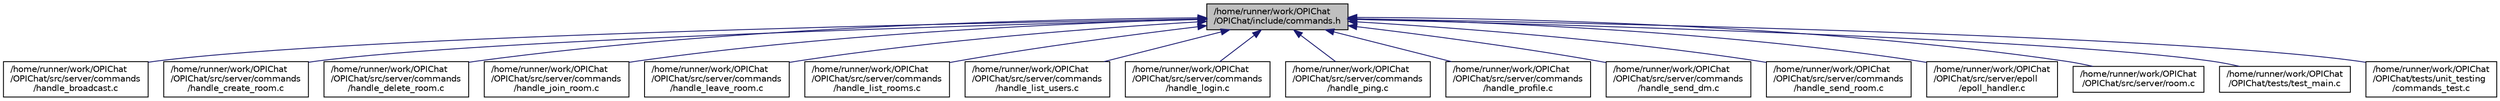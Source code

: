 digraph "/home/runner/work/OPIChat/OPIChat/include/commands.h"
{
 // LATEX_PDF_SIZE
  edge [fontname="Helvetica",fontsize="10",labelfontname="Helvetica",labelfontsize="10"];
  node [fontname="Helvetica",fontsize="10",shape=record];
  Node1 [label="/home/runner/work/OPIChat\l/OPIChat/include/commands.h",height=0.2,width=0.4,color="black", fillcolor="grey75", style="filled", fontcolor="black",tooltip=" "];
  Node1 -> Node2 [dir="back",color="midnightblue",fontsize="10",style="solid",fontname="Helvetica"];
  Node2 [label="/home/runner/work/OPIChat\l/OPIChat/src/server/commands\l/handle_broadcast.c",height=0.2,width=0.4,color="black", fillcolor="white", style="filled",URL="$handle__broadcast_8c.html",tooltip=" "];
  Node1 -> Node3 [dir="back",color="midnightblue",fontsize="10",style="solid",fontname="Helvetica"];
  Node3 [label="/home/runner/work/OPIChat\l/OPIChat/src/server/commands\l/handle_create_room.c",height=0.2,width=0.4,color="black", fillcolor="white", style="filled",URL="$handle__create__room_8c.html",tooltip=" "];
  Node1 -> Node4 [dir="back",color="midnightblue",fontsize="10",style="solid",fontname="Helvetica"];
  Node4 [label="/home/runner/work/OPIChat\l/OPIChat/src/server/commands\l/handle_delete_room.c",height=0.2,width=0.4,color="black", fillcolor="white", style="filled",URL="$handle__delete__room_8c.html",tooltip=" "];
  Node1 -> Node5 [dir="back",color="midnightblue",fontsize="10",style="solid",fontname="Helvetica"];
  Node5 [label="/home/runner/work/OPIChat\l/OPIChat/src/server/commands\l/handle_join_room.c",height=0.2,width=0.4,color="black", fillcolor="white", style="filled",URL="$handle__join__room_8c.html",tooltip=" "];
  Node1 -> Node6 [dir="back",color="midnightblue",fontsize="10",style="solid",fontname="Helvetica"];
  Node6 [label="/home/runner/work/OPIChat\l/OPIChat/src/server/commands\l/handle_leave_room.c",height=0.2,width=0.4,color="black", fillcolor="white", style="filled",URL="$handle__leave__room_8c.html",tooltip=" "];
  Node1 -> Node7 [dir="back",color="midnightblue",fontsize="10",style="solid",fontname="Helvetica"];
  Node7 [label="/home/runner/work/OPIChat\l/OPIChat/src/server/commands\l/handle_list_rooms.c",height=0.2,width=0.4,color="black", fillcolor="white", style="filled",URL="$handle__list__rooms_8c.html",tooltip=" "];
  Node1 -> Node8 [dir="back",color="midnightblue",fontsize="10",style="solid",fontname="Helvetica"];
  Node8 [label="/home/runner/work/OPIChat\l/OPIChat/src/server/commands\l/handle_list_users.c",height=0.2,width=0.4,color="black", fillcolor="white", style="filled",URL="$handle__list__users_8c.html",tooltip=" "];
  Node1 -> Node9 [dir="back",color="midnightblue",fontsize="10",style="solid",fontname="Helvetica"];
  Node9 [label="/home/runner/work/OPIChat\l/OPIChat/src/server/commands\l/handle_login.c",height=0.2,width=0.4,color="black", fillcolor="white", style="filled",URL="$handle__login_8c.html",tooltip=" "];
  Node1 -> Node10 [dir="back",color="midnightblue",fontsize="10",style="solid",fontname="Helvetica"];
  Node10 [label="/home/runner/work/OPIChat\l/OPIChat/src/server/commands\l/handle_ping.c",height=0.2,width=0.4,color="black", fillcolor="white", style="filled",URL="$handle__ping_8c.html",tooltip=" "];
  Node1 -> Node11 [dir="back",color="midnightblue",fontsize="10",style="solid",fontname="Helvetica"];
  Node11 [label="/home/runner/work/OPIChat\l/OPIChat/src/server/commands\l/handle_profile.c",height=0.2,width=0.4,color="black", fillcolor="white", style="filled",URL="$handle__profile_8c.html",tooltip=" "];
  Node1 -> Node12 [dir="back",color="midnightblue",fontsize="10",style="solid",fontname="Helvetica"];
  Node12 [label="/home/runner/work/OPIChat\l/OPIChat/src/server/commands\l/handle_send_dm.c",height=0.2,width=0.4,color="black", fillcolor="white", style="filled",URL="$handle__send__dm_8c.html",tooltip=" "];
  Node1 -> Node13 [dir="back",color="midnightblue",fontsize="10",style="solid",fontname="Helvetica"];
  Node13 [label="/home/runner/work/OPIChat\l/OPIChat/src/server/commands\l/handle_send_room.c",height=0.2,width=0.4,color="black", fillcolor="white", style="filled",URL="$handle__send__room_8c.html",tooltip=" "];
  Node1 -> Node14 [dir="back",color="midnightblue",fontsize="10",style="solid",fontname="Helvetica"];
  Node14 [label="/home/runner/work/OPIChat\l/OPIChat/src/server/epoll\l/epoll_handler.c",height=0.2,width=0.4,color="black", fillcolor="white", style="filled",URL="$epoll__handler_8c.html",tooltip=" "];
  Node1 -> Node15 [dir="back",color="midnightblue",fontsize="10",style="solid",fontname="Helvetica"];
  Node15 [label="/home/runner/work/OPIChat\l/OPIChat/src/server/room.c",height=0.2,width=0.4,color="black", fillcolor="white", style="filled",URL="$room_8c.html",tooltip=" "];
  Node1 -> Node16 [dir="back",color="midnightblue",fontsize="10",style="solid",fontname="Helvetica"];
  Node16 [label="/home/runner/work/OPIChat\l/OPIChat/tests/test_main.c",height=0.2,width=0.4,color="black", fillcolor="white", style="filled",URL="$test__main_8c.html",tooltip=" "];
  Node1 -> Node17 [dir="back",color="midnightblue",fontsize="10",style="solid",fontname="Helvetica"];
  Node17 [label="/home/runner/work/OPIChat\l/OPIChat/tests/unit_testing\l/commands_test.c",height=0.2,width=0.4,color="black", fillcolor="white", style="filled",URL="$commands__test_8c.html",tooltip=" "];
}
